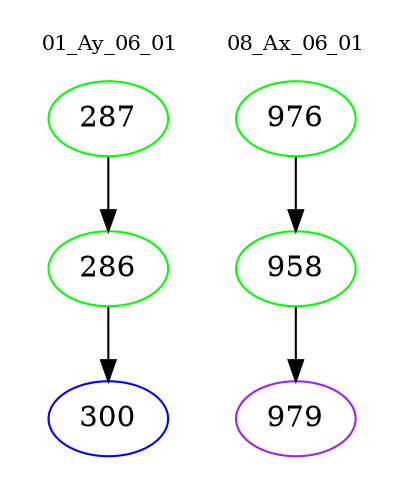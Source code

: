 digraph{
subgraph cluster_0 {
color = white
label = "01_Ay_06_01";
fontsize=10;
T0_287 [label="287", color="green"]
T0_287 -> T0_286 [color="black"]
T0_286 [label="286", color="green"]
T0_286 -> T0_300 [color="black"]
T0_300 [label="300", color="blue"]
}
subgraph cluster_1 {
color = white
label = "08_Ax_06_01";
fontsize=10;
T1_976 [label="976", color="green"]
T1_976 -> T1_958 [color="black"]
T1_958 [label="958", color="green"]
T1_958 -> T1_979 [color="black"]
T1_979 [label="979", color="purple"]
}
}
